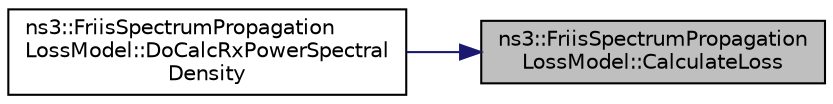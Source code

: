 digraph "ns3::FriisSpectrumPropagationLossModel::CalculateLoss"
{
 // LATEX_PDF_SIZE
  edge [fontname="Helvetica",fontsize="10",labelfontname="Helvetica",labelfontsize="10"];
  node [fontname="Helvetica",fontsize="10",shape=record];
  rankdir="RL";
  Node1 [label="ns3::FriisSpectrumPropagation\lLossModel::CalculateLoss",height=0.2,width=0.4,color="black", fillcolor="grey75", style="filled", fontcolor="black",tooltip="Return the propagation loss L according to a simplified version of Friis' formula in which antenna ga..."];
  Node1 -> Node2 [dir="back",color="midnightblue",fontsize="10",style="solid",fontname="Helvetica"];
  Node2 [label="ns3::FriisSpectrumPropagation\lLossModel::DoCalcRxPowerSpectral\lDensity",height=0.2,width=0.4,color="black", fillcolor="white", style="filled",URL="$classns3_1_1_friis_spectrum_propagation_loss_model.html#a6c8355c3ad19c398b0749a930ec58cfc",tooltip=" "];
}
